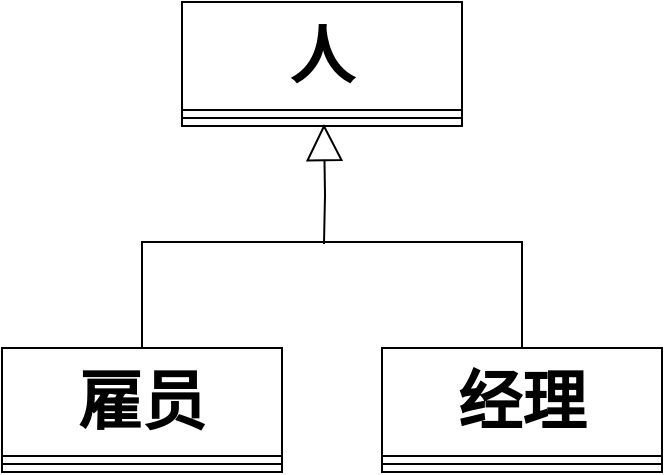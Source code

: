 <mxfile version="14.6.13" type="device"><diagram id="WSSB_kHYvYsUMuKL2NuB" name="第 1 页"><mxGraphModel dx="763" dy="588" grid="1" gridSize="10" guides="1" tooltips="1" connect="1" arrows="1" fold="1" page="1" pageScale="1" pageWidth="827" pageHeight="1169" math="0" shadow="0"><root><mxCell id="0"/><mxCell id="1" parent="0"/><mxCell id="MvHzmwoph8YXonO5meFa-1" value="人" style="swimlane;fontStyle=1;align=center;verticalAlign=top;childLayout=stackLayout;horizontal=1;startSize=54;horizontalStack=0;resizeParent=1;resizeParentMax=0;resizeLast=0;collapsible=1;marginBottom=0;fontSize=32;" vertex="1" parent="1"><mxGeometry x="170" y="310" width="140" height="62" as="geometry"/></mxCell><mxCell id="MvHzmwoph8YXonO5meFa-3" value="" style="line;strokeWidth=1;fillColor=none;align=left;verticalAlign=middle;spacingTop=-1;spacingLeft=3;spacingRight=3;rotatable=0;labelPosition=right;points=[];portConstraint=eastwest;" vertex="1" parent="MvHzmwoph8YXonO5meFa-1"><mxGeometry y="54" width="140" height="8" as="geometry"/></mxCell><mxCell id="MvHzmwoph8YXonO5meFa-9" style="edgeStyle=orthogonalEdgeStyle;rounded=0;orthogonalLoop=1;jettySize=auto;html=1;exitX=0.5;exitY=0;exitDx=0;exitDy=0;endArrow=none;endFill=0;entryX=0.5;entryY=0;entryDx=0;entryDy=0;" edge="1" parent="1" source="MvHzmwoph8YXonO5meFa-5" target="MvHzmwoph8YXonO5meFa-7"><mxGeometry relative="1" as="geometry"><mxPoint x="340" y="480" as="targetPoint"/><Array as="points"><mxPoint x="150" y="430"/><mxPoint x="340" y="430"/></Array></mxGeometry></mxCell><mxCell id="MvHzmwoph8YXonO5meFa-5" value="雇员" style="swimlane;fontStyle=1;align=center;verticalAlign=top;childLayout=stackLayout;horizontal=1;startSize=54;horizontalStack=0;resizeParent=1;resizeParentMax=0;resizeLast=0;collapsible=1;marginBottom=0;fontSize=32;" vertex="1" parent="1"><mxGeometry x="80" y="483" width="140" height="62" as="geometry"/></mxCell><mxCell id="MvHzmwoph8YXonO5meFa-6" value="" style="line;strokeWidth=1;fillColor=none;align=left;verticalAlign=middle;spacingTop=-1;spacingLeft=3;spacingRight=3;rotatable=0;labelPosition=right;points=[];portConstraint=eastwest;" vertex="1" parent="MvHzmwoph8YXonO5meFa-5"><mxGeometry y="54" width="140" height="8" as="geometry"/></mxCell><mxCell id="MvHzmwoph8YXonO5meFa-10" style="edgeStyle=orthogonalEdgeStyle;rounded=0;orthogonalLoop=1;jettySize=auto;html=1;entryX=0.507;entryY=0.875;entryDx=0;entryDy=0;entryPerimeter=0;endArrow=block;endFill=0;endSize=16;startSize=16;" edge="1" parent="1" target="MvHzmwoph8YXonO5meFa-3"><mxGeometry relative="1" as="geometry"><mxPoint x="241" y="431" as="sourcePoint"/></mxGeometry></mxCell><mxCell id="MvHzmwoph8YXonO5meFa-7" value="经理" style="swimlane;fontStyle=1;align=center;verticalAlign=top;childLayout=stackLayout;horizontal=1;startSize=54;horizontalStack=0;resizeParent=1;resizeParentMax=0;resizeLast=0;collapsible=1;marginBottom=0;fontSize=32;" vertex="1" parent="1"><mxGeometry x="270" y="483" width="140" height="62" as="geometry"/></mxCell><mxCell id="MvHzmwoph8YXonO5meFa-8" value="" style="line;strokeWidth=1;fillColor=none;align=left;verticalAlign=middle;spacingTop=-1;spacingLeft=3;spacingRight=3;rotatable=0;labelPosition=right;points=[];portConstraint=eastwest;" vertex="1" parent="MvHzmwoph8YXonO5meFa-7"><mxGeometry y="54" width="140" height="8" as="geometry"/></mxCell></root></mxGraphModel></diagram></mxfile>